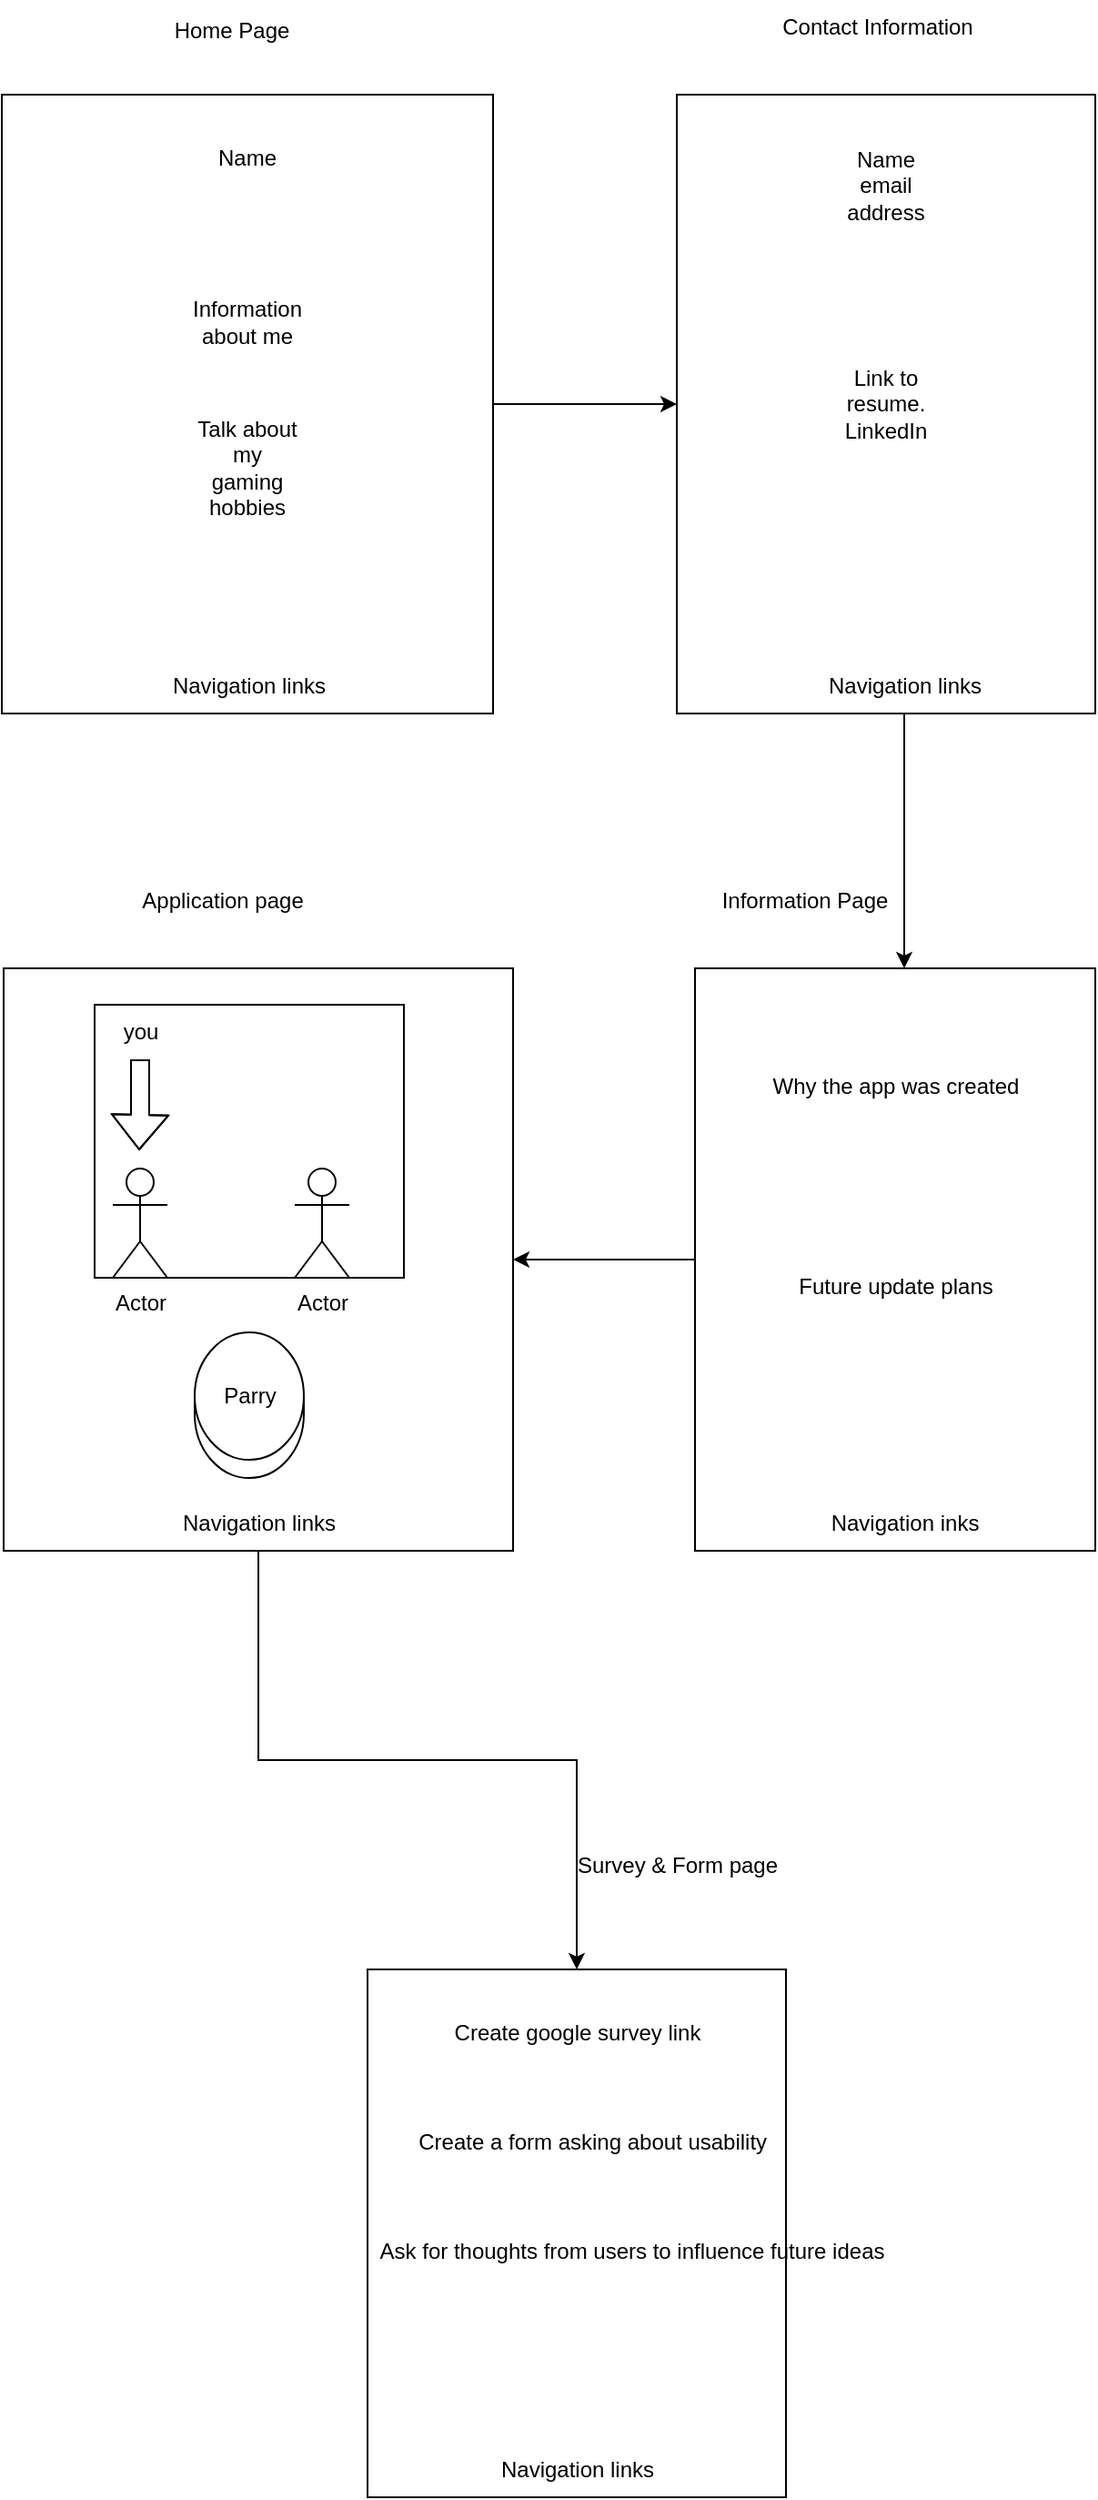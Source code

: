 <mxfile version="22.1.3" type="github">
  <diagram name="Page-1" id="e-pPUWygZN0gVvyp2aVA">
    <mxGraphModel dx="1232" dy="1128" grid="1" gridSize="10" guides="1" tooltips="1" connect="1" arrows="1" fold="1" page="1" pageScale="1" pageWidth="850" pageHeight="1100" math="0" shadow="0">
      <root>
        <mxCell id="0" />
        <mxCell id="1" parent="0" />
        <mxCell id="rCB-UHdF6sfiej3nFCiQ-10" style="edgeStyle=orthogonalEdgeStyle;rounded=0;orthogonalLoop=1;jettySize=auto;html=1;" edge="1" parent="1" source="rCB-UHdF6sfiej3nFCiQ-2" target="rCB-UHdF6sfiej3nFCiQ-11">
          <mxGeometry relative="1" as="geometry">
            <mxPoint x="510" y="290" as="targetPoint" />
          </mxGeometry>
        </mxCell>
        <mxCell id="rCB-UHdF6sfiej3nFCiQ-2" value="&lt;p style=&quot;line-height: 120%;&quot;&gt;&lt;br&gt;&lt;/p&gt;" style="rounded=0;whiteSpace=wrap;html=1;align=center;" vertex="1" parent="1">
          <mxGeometry x="79" y="120" width="270" height="340" as="geometry" />
        </mxCell>
        <mxCell id="rCB-UHdF6sfiej3nFCiQ-4" value="Name" style="text;html=1;strokeColor=none;fillColor=none;align=center;verticalAlign=middle;whiteSpace=wrap;rounded=0;" vertex="1" parent="1">
          <mxGeometry x="184" y="140" width="60" height="30" as="geometry" />
        </mxCell>
        <mxCell id="rCB-UHdF6sfiej3nFCiQ-5" value="Information about me" style="text;html=1;strokeColor=none;fillColor=none;align=center;verticalAlign=middle;whiteSpace=wrap;rounded=0;" vertex="1" parent="1">
          <mxGeometry x="184" y="210" width="60" height="70" as="geometry" />
        </mxCell>
        <mxCell id="rCB-UHdF6sfiej3nFCiQ-6" value="Talk about my gaming hobbies" style="text;html=1;strokeColor=none;fillColor=none;align=center;verticalAlign=middle;whiteSpace=wrap;rounded=0;" vertex="1" parent="1">
          <mxGeometry x="184" y="310" width="60" height="30" as="geometry" />
        </mxCell>
        <mxCell id="rCB-UHdF6sfiej3nFCiQ-7" value="Home Page" style="text;html=1;align=center;verticalAlign=middle;resizable=0;points=[];autosize=1;strokeColor=none;fillColor=none;" vertex="1" parent="1">
          <mxGeometry x="160" y="70" width="90" height="30" as="geometry" />
        </mxCell>
        <mxCell id="rCB-UHdF6sfiej3nFCiQ-11" value="" style="rounded=0;whiteSpace=wrap;html=1;" vertex="1" parent="1">
          <mxGeometry x="450" y="120" width="230" height="340" as="geometry" />
        </mxCell>
        <mxCell id="rCB-UHdF6sfiej3nFCiQ-12" value="Link to resume.&lt;br&gt;LinkedIn" style="text;html=1;strokeColor=none;fillColor=none;align=center;verticalAlign=middle;whiteSpace=wrap;rounded=0;" vertex="1" parent="1">
          <mxGeometry x="535" y="275" width="60" height="30" as="geometry" />
        </mxCell>
        <mxCell id="rCB-UHdF6sfiej3nFCiQ-14" value="Name&lt;br&gt;email address" style="text;html=1;strokeColor=none;fillColor=none;align=center;verticalAlign=middle;whiteSpace=wrap;rounded=0;" vertex="1" parent="1">
          <mxGeometry x="535" y="140" width="60" height="60" as="geometry" />
        </mxCell>
        <mxCell id="rCB-UHdF6sfiej3nFCiQ-15" value="Navigation links" style="text;html=1;strokeColor=none;fillColor=none;align=center;verticalAlign=middle;whiteSpace=wrap;rounded=0;" vertex="1" parent="1">
          <mxGeometry x="140" y="430" width="150" height="30" as="geometry" />
        </mxCell>
        <mxCell id="rCB-UHdF6sfiej3nFCiQ-18" style="edgeStyle=orthogonalEdgeStyle;rounded=0;orthogonalLoop=1;jettySize=auto;html=1;" edge="1" parent="1" source="rCB-UHdF6sfiej3nFCiQ-16">
          <mxGeometry relative="1" as="geometry">
            <mxPoint x="575" y="600" as="targetPoint" />
          </mxGeometry>
        </mxCell>
        <mxCell id="rCB-UHdF6sfiej3nFCiQ-16" value="Navigation links" style="text;html=1;align=center;verticalAlign=middle;resizable=0;points=[];autosize=1;strokeColor=none;fillColor=none;" vertex="1" parent="1">
          <mxGeometry x="520" y="430" width="110" height="30" as="geometry" />
        </mxCell>
        <mxCell id="rCB-UHdF6sfiej3nFCiQ-17" value="Contact Information" style="text;html=1;align=center;verticalAlign=middle;resizable=0;points=[];autosize=1;strokeColor=none;fillColor=none;" vertex="1" parent="1">
          <mxGeometry x="495" y="68" width="130" height="30" as="geometry" />
        </mxCell>
        <mxCell id="rCB-UHdF6sfiej3nFCiQ-26" style="edgeStyle=orthogonalEdgeStyle;rounded=0;orthogonalLoop=1;jettySize=auto;html=1;" edge="1" parent="1" source="rCB-UHdF6sfiej3nFCiQ-21">
          <mxGeometry relative="1" as="geometry">
            <mxPoint x="360" y="760" as="targetPoint" />
          </mxGeometry>
        </mxCell>
        <mxCell id="rCB-UHdF6sfiej3nFCiQ-21" value="" style="rounded=0;whiteSpace=wrap;html=1;" vertex="1" parent="1">
          <mxGeometry x="460" y="600" width="220" height="320" as="geometry" />
        </mxCell>
        <mxCell id="rCB-UHdF6sfiej3nFCiQ-22" value="Information Page" style="text;html=1;align=center;verticalAlign=middle;resizable=0;points=[];autosize=1;strokeColor=none;fillColor=none;" vertex="1" parent="1">
          <mxGeometry x="465" y="548" width="110" height="30" as="geometry" />
        </mxCell>
        <mxCell id="rCB-UHdF6sfiej3nFCiQ-23" value="Why the app was created" style="text;html=1;align=center;verticalAlign=middle;resizable=0;points=[];autosize=1;strokeColor=none;fillColor=none;" vertex="1" parent="1">
          <mxGeometry x="490" y="650" width="160" height="30" as="geometry" />
        </mxCell>
        <mxCell id="rCB-UHdF6sfiej3nFCiQ-24" value="Future update plans" style="text;html=1;align=center;verticalAlign=middle;resizable=0;points=[];autosize=1;strokeColor=none;fillColor=none;" vertex="1" parent="1">
          <mxGeometry x="505" y="760" width="130" height="30" as="geometry" />
        </mxCell>
        <mxCell id="rCB-UHdF6sfiej3nFCiQ-25" value="Navigation inks" style="text;html=1;align=center;verticalAlign=middle;resizable=0;points=[];autosize=1;strokeColor=none;fillColor=none;" vertex="1" parent="1">
          <mxGeometry x="525" y="890" width="100" height="30" as="geometry" />
        </mxCell>
        <mxCell id="rCB-UHdF6sfiej3nFCiQ-42" style="edgeStyle=orthogonalEdgeStyle;rounded=0;orthogonalLoop=1;jettySize=auto;html=1;" edge="1" parent="1" source="rCB-UHdF6sfiej3nFCiQ-27" target="rCB-UHdF6sfiej3nFCiQ-43">
          <mxGeometry relative="1" as="geometry">
            <mxPoint x="340" y="1180" as="targetPoint" />
          </mxGeometry>
        </mxCell>
        <mxCell id="rCB-UHdF6sfiej3nFCiQ-27" value="" style="rounded=0;whiteSpace=wrap;html=1;" vertex="1" parent="1">
          <mxGeometry x="80" y="600" width="280" height="320" as="geometry" />
        </mxCell>
        <mxCell id="rCB-UHdF6sfiej3nFCiQ-28" value="Application page" style="text;html=1;align=center;verticalAlign=middle;resizable=0;points=[];autosize=1;strokeColor=none;fillColor=none;" vertex="1" parent="1">
          <mxGeometry x="145" y="548" width="110" height="30" as="geometry" />
        </mxCell>
        <mxCell id="rCB-UHdF6sfiej3nFCiQ-30" value="" style="rounded=0;whiteSpace=wrap;html=1;" vertex="1" parent="1">
          <mxGeometry x="130" y="620" width="170" height="150" as="geometry" />
        </mxCell>
        <mxCell id="rCB-UHdF6sfiej3nFCiQ-31" value="Actor" style="shape=umlActor;verticalLabelPosition=bottom;verticalAlign=top;html=1;outlineConnect=0;" vertex="1" parent="1">
          <mxGeometry x="140" y="710" width="30" height="60" as="geometry" />
        </mxCell>
        <mxCell id="rCB-UHdF6sfiej3nFCiQ-34" value="Actor" style="shape=umlActor;verticalLabelPosition=bottom;verticalAlign=top;html=1;outlineConnect=0;" vertex="1" parent="1">
          <mxGeometry x="240" y="710" width="30" height="60" as="geometry" />
        </mxCell>
        <mxCell id="rCB-UHdF6sfiej3nFCiQ-35" value="" style="shape=flexArrow;endArrow=classic;html=1;rounded=0;" edge="1" parent="1">
          <mxGeometry width="50" height="50" relative="1" as="geometry">
            <mxPoint x="155" y="650" as="sourcePoint" />
            <mxPoint x="154.5" y="700" as="targetPoint" />
            <Array as="points">
              <mxPoint x="155" y="680" />
            </Array>
          </mxGeometry>
        </mxCell>
        <mxCell id="rCB-UHdF6sfiej3nFCiQ-37" value="you" style="text;html=1;align=center;verticalAlign=middle;resizable=0;points=[];autosize=1;strokeColor=none;fillColor=none;" vertex="1" parent="1">
          <mxGeometry x="135" y="620" width="40" height="30" as="geometry" />
        </mxCell>
        <mxCell id="rCB-UHdF6sfiej3nFCiQ-39" value="" style="shape=cylinder3;whiteSpace=wrap;html=1;boundedLbl=1;backgroundOutline=1;size=35;" vertex="1" parent="1">
          <mxGeometry x="185" y="800" width="60" height="80" as="geometry" />
        </mxCell>
        <mxCell id="rCB-UHdF6sfiej3nFCiQ-40" value="Parry" style="text;html=1;align=center;verticalAlign=middle;resizable=0;points=[];autosize=1;strokeColor=none;fillColor=none;" vertex="1" parent="1">
          <mxGeometry x="190" y="820" width="50" height="30" as="geometry" />
        </mxCell>
        <mxCell id="rCB-UHdF6sfiej3nFCiQ-43" value="" style="rounded=0;whiteSpace=wrap;html=1;" vertex="1" parent="1">
          <mxGeometry x="280" y="1150" width="230" height="290" as="geometry" />
        </mxCell>
        <mxCell id="rCB-UHdF6sfiej3nFCiQ-44" value="Survey &amp;amp; Form page" style="text;html=1;align=center;verticalAlign=middle;resizable=0;points=[];autosize=1;strokeColor=none;fillColor=none;" vertex="1" parent="1">
          <mxGeometry x="385" y="1078" width="130" height="30" as="geometry" />
        </mxCell>
        <mxCell id="rCB-UHdF6sfiej3nFCiQ-45" value="Create google survey link" style="text;html=1;align=center;verticalAlign=middle;resizable=0;points=[];autosize=1;strokeColor=none;fillColor=none;" vertex="1" parent="1">
          <mxGeometry x="315" y="1170" width="160" height="30" as="geometry" />
        </mxCell>
        <mxCell id="rCB-UHdF6sfiej3nFCiQ-46" value="Create a form asking about usability&amp;nbsp;" style="text;html=1;align=center;verticalAlign=middle;resizable=0;points=[];autosize=1;strokeColor=none;fillColor=none;" vertex="1" parent="1">
          <mxGeometry x="295" y="1230" width="220" height="30" as="geometry" />
        </mxCell>
        <mxCell id="rCB-UHdF6sfiej3nFCiQ-47" value="Ask for thoughts from users to influence future ideas" style="text;html=1;align=center;verticalAlign=middle;resizable=0;points=[];autosize=1;strokeColor=none;fillColor=none;" vertex="1" parent="1">
          <mxGeometry x="275" y="1290" width="300" height="30" as="geometry" />
        </mxCell>
        <mxCell id="rCB-UHdF6sfiej3nFCiQ-48" value="Navigation links" style="text;html=1;align=center;verticalAlign=middle;resizable=0;points=[];autosize=1;strokeColor=none;fillColor=none;" vertex="1" parent="1">
          <mxGeometry x="340" y="1410" width="110" height="30" as="geometry" />
        </mxCell>
        <mxCell id="rCB-UHdF6sfiej3nFCiQ-50" value="Navigation links" style="text;html=1;align=center;verticalAlign=middle;resizable=0;points=[];autosize=1;strokeColor=none;fillColor=none;" vertex="1" parent="1">
          <mxGeometry x="165" y="890" width="110" height="30" as="geometry" />
        </mxCell>
      </root>
    </mxGraphModel>
  </diagram>
</mxfile>
